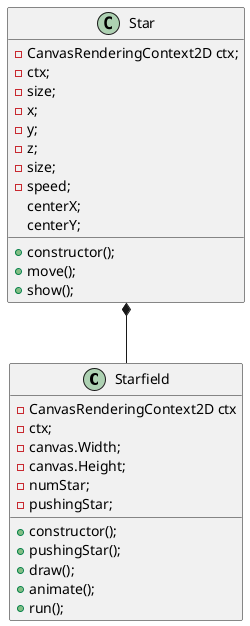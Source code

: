 @startuml

class Starfield {
   -CanvasRenderingContext2D ctx
   +constructor();
   +pushingStar();
   +draw();
   +animate();
   +run();
   -ctx;
   -canvas.Width;
   -canvas.Height;
   -numStar;
   -pushingStar;
}

class Star {
    +constructor();
    +move();
    +show();
    -CanvasRenderingContext2D ctx;
    -ctx;
    -size;
    -x;
    -y;
    -z;
    -size;
    -speed;
    centerX;
    centerY;
}

Star *-- Starfield

@enduml